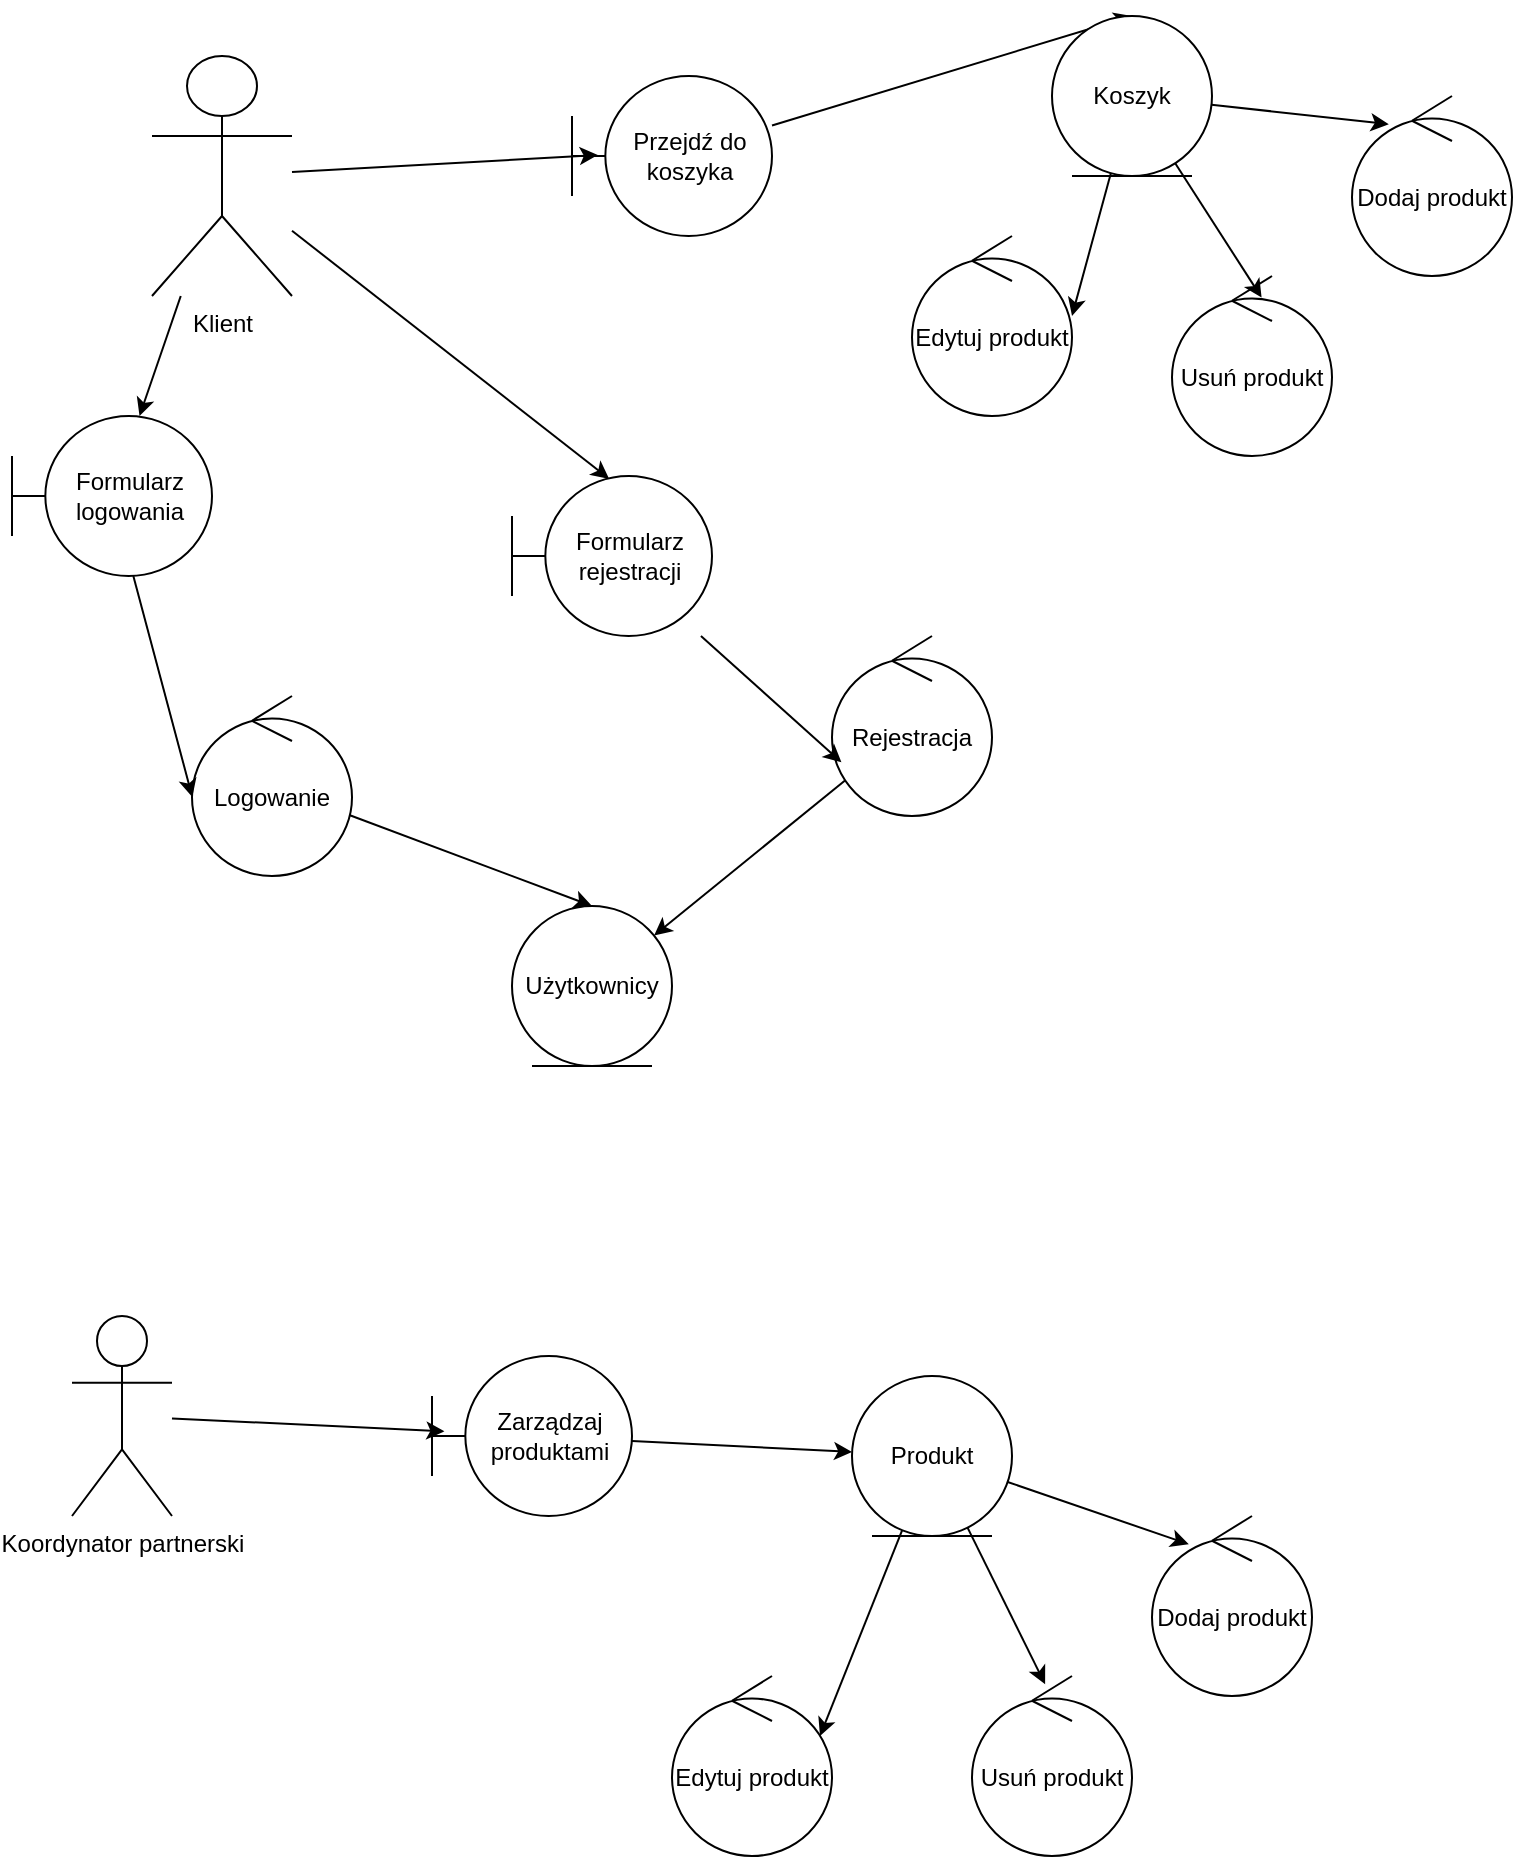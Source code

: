 <mxfile version="24.4.13" type="device">
  <diagram name="Page-1" id="pBqRU_q5U9Ib9QJx5fuC">
    <mxGraphModel dx="2080" dy="960" grid="1" gridSize="10" guides="1" tooltips="1" connect="1" arrows="1" fold="1" page="1" pageScale="1" pageWidth="827" pageHeight="1169" math="0" shadow="0">
      <root>
        <mxCell id="0" />
        <mxCell id="1" parent="0" />
        <mxCell id="OkciRmaONET36tDf0YGL-78" style="rounded=0;orthogonalLoop=1;jettySize=auto;html=1;" edge="1" parent="1" source="OkciRmaONET36tDf0YGL-1" target="OkciRmaONET36tDf0YGL-74">
          <mxGeometry relative="1" as="geometry" />
        </mxCell>
        <mxCell id="OkciRmaONET36tDf0YGL-1" value="Klient" style="shape=umlActor;verticalLabelPosition=bottom;verticalAlign=top;html=1;outlineConnect=0;" vertex="1" parent="1">
          <mxGeometry x="80" y="80" width="70" height="120" as="geometry" />
        </mxCell>
        <mxCell id="OkciRmaONET36tDf0YGL-8" value="Przejdź do koszyka" style="shape=umlBoundary;whiteSpace=wrap;html=1;" vertex="1" parent="1">
          <mxGeometry x="290" y="90" width="100" height="80" as="geometry" />
        </mxCell>
        <mxCell id="OkciRmaONET36tDf0YGL-11" style="rounded=0;orthogonalLoop=1;jettySize=auto;html=1;entryX=0.5;entryY=0;entryDx=0;entryDy=0;" edge="1" parent="1" source="OkciRmaONET36tDf0YGL-8" target="OkciRmaONET36tDf0YGL-15">
          <mxGeometry relative="1" as="geometry">
            <mxPoint x="673.84" y="312.24" as="targetPoint" />
          </mxGeometry>
        </mxCell>
        <mxCell id="OkciRmaONET36tDf0YGL-14" style="rounded=0;orthogonalLoop=1;jettySize=auto;html=1;entryX=0.129;entryY=0.494;entryDx=0;entryDy=0;entryPerimeter=0;" edge="1" parent="1" source="OkciRmaONET36tDf0YGL-1" target="OkciRmaONET36tDf0YGL-8">
          <mxGeometry relative="1" as="geometry" />
        </mxCell>
        <mxCell id="OkciRmaONET36tDf0YGL-15" value="Koszyk" style="ellipse;shape=umlEntity;whiteSpace=wrap;html=1;" vertex="1" parent="1">
          <mxGeometry x="530" y="60" width="80" height="80" as="geometry" />
        </mxCell>
        <mxCell id="OkciRmaONET36tDf0YGL-16" value="Edytuj produkt" style="ellipse;shape=umlControl;whiteSpace=wrap;html=1;" vertex="1" parent="1">
          <mxGeometry x="460" y="170" width="80" height="90" as="geometry" />
        </mxCell>
        <mxCell id="OkciRmaONET36tDf0YGL-17" value="Usuń produkt" style="ellipse;shape=umlControl;whiteSpace=wrap;html=1;" vertex="1" parent="1">
          <mxGeometry x="590" y="190" width="80" height="90" as="geometry" />
        </mxCell>
        <mxCell id="OkciRmaONET36tDf0YGL-18" value="Dodaj produkt" style="ellipse;shape=umlControl;whiteSpace=wrap;html=1;" vertex="1" parent="1">
          <mxGeometry x="680" y="100" width="80" height="90" as="geometry" />
        </mxCell>
        <mxCell id="OkciRmaONET36tDf0YGL-19" style="rounded=0;orthogonalLoop=1;jettySize=auto;html=1;entryX=0.23;entryY=0.157;entryDx=0;entryDy=0;entryPerimeter=0;" edge="1" parent="1" source="OkciRmaONET36tDf0YGL-15" target="OkciRmaONET36tDf0YGL-18">
          <mxGeometry relative="1" as="geometry" />
        </mxCell>
        <mxCell id="OkciRmaONET36tDf0YGL-20" style="rounded=0;orthogonalLoop=1;jettySize=auto;html=1;entryX=0.56;entryY=0.12;entryDx=0;entryDy=0;entryPerimeter=0;" edge="1" parent="1" source="OkciRmaONET36tDf0YGL-15" target="OkciRmaONET36tDf0YGL-17">
          <mxGeometry relative="1" as="geometry">
            <mxPoint x="646.56" y="404.13" as="targetPoint" />
          </mxGeometry>
        </mxCell>
        <mxCell id="OkciRmaONET36tDf0YGL-21" style="rounded=0;orthogonalLoop=1;jettySize=auto;html=1;entryX=1;entryY=0.444;entryDx=0;entryDy=0;entryPerimeter=0;" edge="1" parent="1" source="OkciRmaONET36tDf0YGL-15" target="OkciRmaONET36tDf0YGL-16">
          <mxGeometry relative="1" as="geometry" />
        </mxCell>
        <mxCell id="OkciRmaONET36tDf0YGL-47" value="Koordynator partnerski&lt;div&gt;&lt;br&gt;&lt;/div&gt;" style="shape=umlActor;verticalLabelPosition=bottom;verticalAlign=top;html=1;" vertex="1" parent="1">
          <mxGeometry x="40" y="710" width="50" height="100" as="geometry" />
        </mxCell>
        <mxCell id="OkciRmaONET36tDf0YGL-52" style="rounded=0;orthogonalLoop=1;jettySize=auto;html=1;" edge="1" parent="1" source="OkciRmaONET36tDf0YGL-53" target="OkciRmaONET36tDf0YGL-54">
          <mxGeometry relative="1" as="geometry" />
        </mxCell>
        <mxCell id="OkciRmaONET36tDf0YGL-53" value="Zarządzaj produktami" style="shape=umlBoundary;whiteSpace=wrap;html=1;" vertex="1" parent="1">
          <mxGeometry x="220" y="730" width="100" height="80" as="geometry" />
        </mxCell>
        <mxCell id="OkciRmaONET36tDf0YGL-54" value="Produkt" style="ellipse;shape=umlEntity;whiteSpace=wrap;html=1;" vertex="1" parent="1">
          <mxGeometry x="430" y="740" width="80" height="80" as="geometry" />
        </mxCell>
        <mxCell id="OkciRmaONET36tDf0YGL-57" value="Edytuj produkt" style="ellipse;shape=umlControl;whiteSpace=wrap;html=1;" vertex="1" parent="1">
          <mxGeometry x="340" y="890" width="80" height="90" as="geometry" />
        </mxCell>
        <mxCell id="OkciRmaONET36tDf0YGL-58" value="Usuń produkt" style="ellipse;shape=umlControl;whiteSpace=wrap;html=1;" vertex="1" parent="1">
          <mxGeometry x="490" y="890" width="80" height="90" as="geometry" />
        </mxCell>
        <mxCell id="OkciRmaONET36tDf0YGL-59" value="Dodaj produkt" style="ellipse;shape=umlControl;whiteSpace=wrap;html=1;" vertex="1" parent="1">
          <mxGeometry x="580" y="810" width="80" height="90" as="geometry" />
        </mxCell>
        <mxCell id="OkciRmaONET36tDf0YGL-60" style="rounded=0;orthogonalLoop=1;jettySize=auto;html=1;entryX=0.23;entryY=0.157;entryDx=0;entryDy=0;entryPerimeter=0;" edge="1" parent="1" source="OkciRmaONET36tDf0YGL-54" target="OkciRmaONET36tDf0YGL-59">
          <mxGeometry relative="1" as="geometry" />
        </mxCell>
        <mxCell id="OkciRmaONET36tDf0YGL-61" style="rounded=0;orthogonalLoop=1;jettySize=auto;html=1;entryX=0.707;entryY=0.157;entryDx=0;entryDy=0;entryPerimeter=0;" edge="1" parent="1" source="OkciRmaONET36tDf0YGL-54">
          <mxGeometry relative="1" as="geometry">
            <mxPoint x="526.56" y="894.13" as="targetPoint" />
          </mxGeometry>
        </mxCell>
        <mxCell id="OkciRmaONET36tDf0YGL-62" style="rounded=0;orthogonalLoop=1;jettySize=auto;html=1;entryX=1;entryY=0.444;entryDx=0;entryDy=0;entryPerimeter=0;" edge="1" parent="1" source="OkciRmaONET36tDf0YGL-54">
          <mxGeometry relative="1" as="geometry">
            <mxPoint x="414" y="919.96" as="targetPoint" />
          </mxGeometry>
        </mxCell>
        <mxCell id="OkciRmaONET36tDf0YGL-63" style="rounded=0;orthogonalLoop=1;jettySize=auto;html=1;entryX=0.062;entryY=0.471;entryDx=0;entryDy=0;entryPerimeter=0;" edge="1" parent="1" source="OkciRmaONET36tDf0YGL-47" target="OkciRmaONET36tDf0YGL-53">
          <mxGeometry relative="1" as="geometry">
            <mxPoint x="149.3" y="760.48" as="targetPoint" />
          </mxGeometry>
        </mxCell>
        <mxCell id="OkciRmaONET36tDf0YGL-67" value="Formularz rejestracji" style="shape=umlBoundary;whiteSpace=wrap;html=1;" vertex="1" parent="1">
          <mxGeometry x="260" y="290" width="100" height="80" as="geometry" />
        </mxCell>
        <mxCell id="OkciRmaONET36tDf0YGL-69" style="rounded=0;orthogonalLoop=1;jettySize=auto;html=1;" edge="1" parent="1" source="OkciRmaONET36tDf0YGL-70" target="OkciRmaONET36tDf0YGL-72">
          <mxGeometry relative="1" as="geometry" />
        </mxCell>
        <mxCell id="OkciRmaONET36tDf0YGL-70" value="Rejestracja" style="ellipse;shape=umlControl;whiteSpace=wrap;html=1;" vertex="1" parent="1">
          <mxGeometry x="420" y="370" width="80" height="90" as="geometry" />
        </mxCell>
        <mxCell id="OkciRmaONET36tDf0YGL-71" style="rounded=0;orthogonalLoop=1;jettySize=auto;html=1;entryX=0.059;entryY=0.702;entryDx=0;entryDy=0;entryPerimeter=0;" edge="1" parent="1" source="OkciRmaONET36tDf0YGL-67" target="OkciRmaONET36tDf0YGL-70">
          <mxGeometry relative="1" as="geometry" />
        </mxCell>
        <mxCell id="OkciRmaONET36tDf0YGL-72" value="Użytkownicy" style="ellipse;shape=umlEntity;whiteSpace=wrap;html=1;" vertex="1" parent="1">
          <mxGeometry x="260" y="505" width="80" height="80" as="geometry" />
        </mxCell>
        <mxCell id="OkciRmaONET36tDf0YGL-73" style="rounded=0;orthogonalLoop=1;jettySize=auto;html=1;entryX=0.486;entryY=0.018;entryDx=0;entryDy=0;entryPerimeter=0;" edge="1" parent="1" source="OkciRmaONET36tDf0YGL-1" target="OkciRmaONET36tDf0YGL-67">
          <mxGeometry relative="1" as="geometry" />
        </mxCell>
        <mxCell id="OkciRmaONET36tDf0YGL-74" value="Formularz logowania" style="shape=umlBoundary;whiteSpace=wrap;html=1;" vertex="1" parent="1">
          <mxGeometry x="10" y="260" width="100" height="80" as="geometry" />
        </mxCell>
        <mxCell id="OkciRmaONET36tDf0YGL-77" style="rounded=0;orthogonalLoop=1;jettySize=auto;html=1;entryX=0.5;entryY=0;entryDx=0;entryDy=0;" edge="1" parent="1" source="OkciRmaONET36tDf0YGL-75" target="OkciRmaONET36tDf0YGL-72">
          <mxGeometry relative="1" as="geometry" />
        </mxCell>
        <mxCell id="OkciRmaONET36tDf0YGL-75" value="Logowanie" style="ellipse;shape=umlControl;whiteSpace=wrap;html=1;" vertex="1" parent="1">
          <mxGeometry x="100" y="400" width="80" height="90" as="geometry" />
        </mxCell>
        <mxCell id="OkciRmaONET36tDf0YGL-76" style="rounded=0;orthogonalLoop=1;jettySize=auto;html=1;entryX=0.002;entryY=0.561;entryDx=0;entryDy=0;entryPerimeter=0;" edge="1" parent="1" source="OkciRmaONET36tDf0YGL-74" target="OkciRmaONET36tDf0YGL-75">
          <mxGeometry relative="1" as="geometry" />
        </mxCell>
      </root>
    </mxGraphModel>
  </diagram>
</mxfile>

